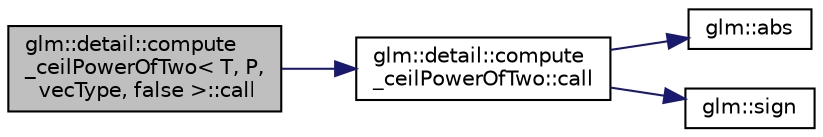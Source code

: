digraph "glm::detail::compute_ceilPowerOfTwo&lt; T, P, vecType, false &gt;::call"
{
 // LATEX_PDF_SIZE
  edge [fontname="Helvetica",fontsize="10",labelfontname="Helvetica",labelfontsize="10"];
  node [fontname="Helvetica",fontsize="10",shape=record];
  rankdir="LR";
  Node1 [label="glm::detail::compute\l_ceilPowerOfTwo\< T, P,\l vecType, false \>::call",height=0.2,width=0.4,color="black", fillcolor="grey75", style="filled", fontcolor="black",tooltip=" "];
  Node1 -> Node2 [color="midnightblue",fontsize="10",style="solid",fontname="Helvetica"];
  Node2 [label="glm::detail::compute\l_ceilPowerOfTwo::call",height=0.2,width=0.4,color="black", fillcolor="white", style="filled",URL="$structglm_1_1detail_1_1compute__ceil_power_of_two.html#a81872e12467950a992a4d10c6d73bc45",tooltip=" "];
  Node2 -> Node3 [color="midnightblue",fontsize="10",style="solid",fontname="Helvetica"];
  Node3 [label="glm::abs",height=0.2,width=0.4,color="black", fillcolor="white", style="filled",URL="$group__core__func__common.html#ga693d77696ff36572a0da79efec965acd",tooltip=" "];
  Node2 -> Node4 [color="midnightblue",fontsize="10",style="solid",fontname="Helvetica"];
  Node4 [label="glm::sign",height=0.2,width=0.4,color="black", fillcolor="white", style="filled",URL="$group__core__func__common.html#gac3446b4138e0b8757561c07cd19f084d",tooltip=" "];
}
